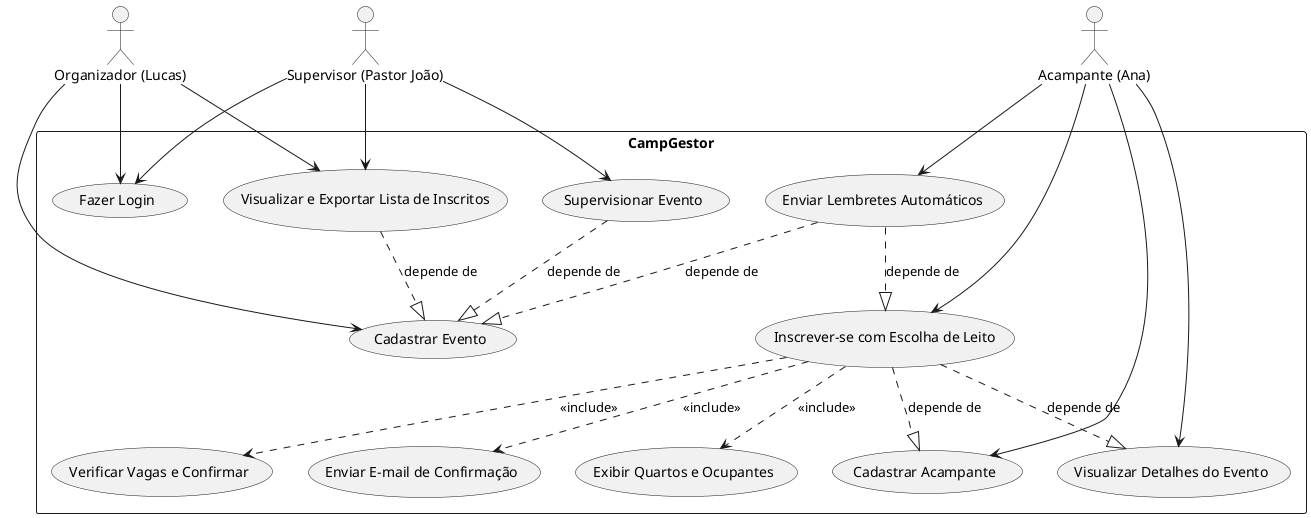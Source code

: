 @startuml

actor Organizador as "Organizador (Lucas)"
actor Acampante as "Acampante (Ana)"
actor Supervisor as "Supervisor (Pastor João)"

rectangle CampGestor {
    usecase "Fazer Login" as HU1
    usecase "Cadastrar Evento" as HU2
    usecase "Cadastrar Acampante" as HU3
    usecase "Visualizar Detalhes do Evento" as HU4
    usecase "Inscrever-se com Escolha de Leito" as HU5
    usecase "Exibir Quartos e Ocupantes" as HU6
    usecase "Verificar Vagas e Confirmar" as HU7
    usecase "Enviar E-mail de Confirmação" as HU8
    usecase "Visualizar e Exportar Lista de Inscritos" as HU9
    usecase "Supervisionar Evento" as HU10
    usecase "Enviar Lembretes Automáticos" as HU11
}

' Associações dos atores com os casos de uso
Organizador --> HU1
Organizador --> HU2
Organizador --> HU9
Acampante --> HU3
Acampante --> HU4
Acampante --> HU5
Acampante --> HU11
Supervisor --> HU1
Supervisor --> HU9
Supervisor --> HU10

' Relacionamentos entre casos de uso
HU5 ..> HU6 : <<include>>
HU5 ..> HU7 : <<include>>
HU5 ..> HU8 : <<include>>
HU5 ..|> HU3 : depende de
HU5 ..|> HU4 : depende de
HU9 ..|> HU2 : depende de
HU10 ..|> HU2 : depende de
HU11 ..|> HU5 : depende de
HU11 ..|> HU2 : depende de

@enduml